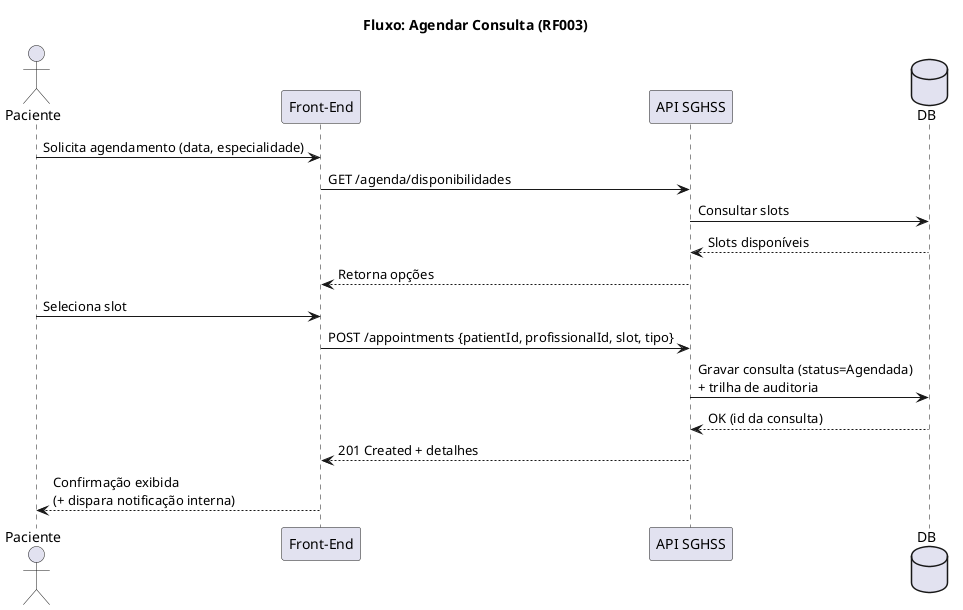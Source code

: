 @startuml Fluxo: Agendar Consulta (RF003)

title Fluxo: Agendar Consulta (RF003)

actor Paciente
participant "Front-End" as FE
participant "API SGHSS" as API
database "DB" as DB

Paciente -> FE: Solicita agendamento (data, especialidade)
FE -> API: GET /agenda/disponibilidades
API -> DB: Consultar slots
DB --> API: Slots disponíveis
API --> FE: Retorna opções
Paciente -> FE: Seleciona slot
FE -> API: POST /appointments {patientId, profissionalId, slot, tipo}
API -> DB: Gravar consulta (status=Agendada)\n+ trilha de auditoria
DB --> API: OK (id da consulta)
API --> FE: 201 Created + detalhes
FE --> Paciente: Confirmação exibida\n(+ dispara notificação interna)

@enduml
